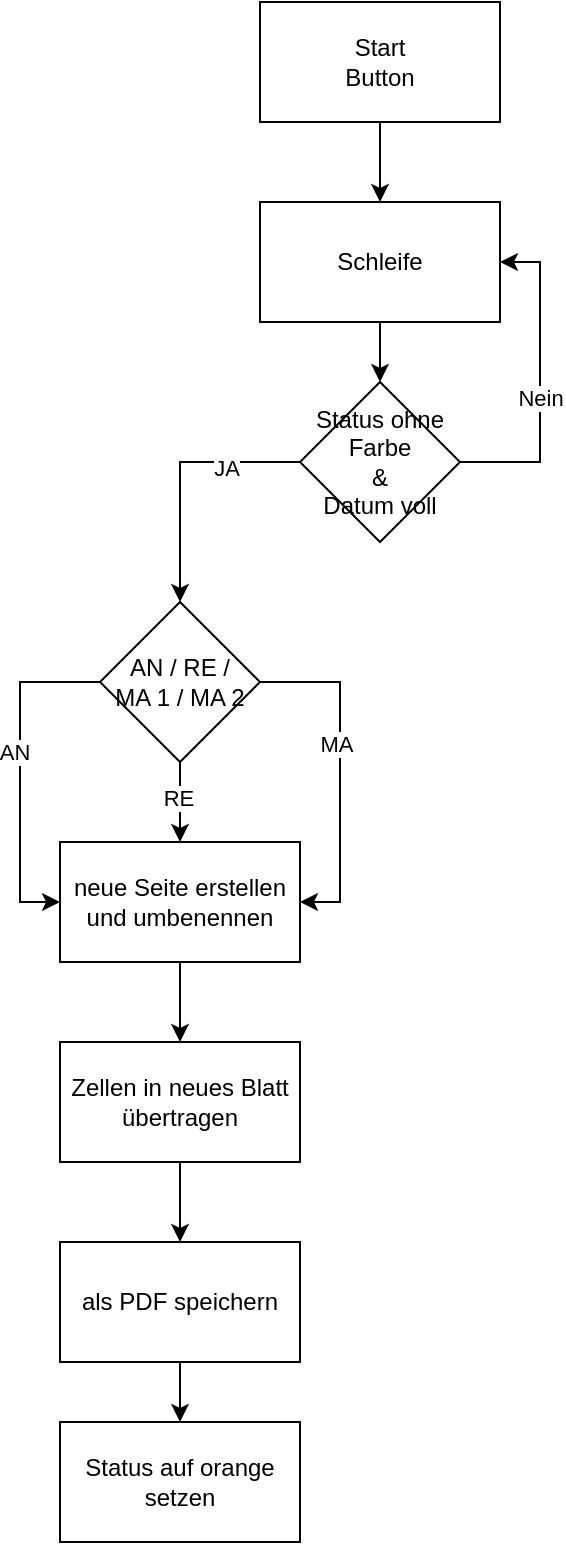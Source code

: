 <mxfile version="24.4.4" type="github">
  <diagram name="Seite-1" id="E7wib-2MsVef_KuFZXy9">
    <mxGraphModel dx="1434" dy="754" grid="1" gridSize="10" guides="1" tooltips="1" connect="1" arrows="1" fold="1" page="1" pageScale="1" pageWidth="827" pageHeight="1169" math="0" shadow="0">
      <root>
        <mxCell id="0" />
        <mxCell id="1" parent="0" />
        <mxCell id="lTR4Wj3IFZbc_k0iF5vJ-8" value="" style="edgeStyle=orthogonalEdgeStyle;rounded=0;orthogonalLoop=1;jettySize=auto;html=1;" edge="1" parent="1" source="lTR4Wj3IFZbc_k0iF5vJ-1" target="lTR4Wj3IFZbc_k0iF5vJ-7">
          <mxGeometry relative="1" as="geometry" />
        </mxCell>
        <mxCell id="lTR4Wj3IFZbc_k0iF5vJ-1" value="&lt;div&gt;Start&lt;/div&gt;&lt;div&gt;Button&lt;br&gt;&lt;/div&gt;" style="rounded=0;whiteSpace=wrap;html=1;" vertex="1" parent="1">
          <mxGeometry x="320" y="20" width="120" height="60" as="geometry" />
        </mxCell>
        <mxCell id="lTR4Wj3IFZbc_k0iF5vJ-10" style="edgeStyle=orthogonalEdgeStyle;rounded=0;orthogonalLoop=1;jettySize=auto;html=1;entryX=1;entryY=0.5;entryDx=0;entryDy=0;" edge="1" parent="1" source="lTR4Wj3IFZbc_k0iF5vJ-4" target="lTR4Wj3IFZbc_k0iF5vJ-7">
          <mxGeometry relative="1" as="geometry">
            <Array as="points">
              <mxPoint x="460" y="250" />
              <mxPoint x="460" y="150" />
            </Array>
          </mxGeometry>
        </mxCell>
        <mxCell id="lTR4Wj3IFZbc_k0iF5vJ-11" value="Nein" style="edgeLabel;html=1;align=center;verticalAlign=middle;resizable=0;points=[];" vertex="1" connectable="0" parent="lTR4Wj3IFZbc_k0iF5vJ-10">
          <mxGeometry x="-0.1" relative="1" as="geometry">
            <mxPoint as="offset" />
          </mxGeometry>
        </mxCell>
        <mxCell id="lTR4Wj3IFZbc_k0iF5vJ-13" value="" style="edgeStyle=orthogonalEdgeStyle;rounded=0;orthogonalLoop=1;jettySize=auto;html=1;entryX=0.5;entryY=0;entryDx=0;entryDy=0;" edge="1" parent="1" source="lTR4Wj3IFZbc_k0iF5vJ-4" target="lTR4Wj3IFZbc_k0iF5vJ-17">
          <mxGeometry relative="1" as="geometry">
            <mxPoint x="320" y="250" as="targetPoint" />
          </mxGeometry>
        </mxCell>
        <mxCell id="lTR4Wj3IFZbc_k0iF5vJ-14" value="JA" style="edgeLabel;html=1;align=center;verticalAlign=middle;resizable=0;points=[];" vertex="1" connectable="0" parent="lTR4Wj3IFZbc_k0iF5vJ-13">
          <mxGeometry x="-0.433" y="3" relative="1" as="geometry">
            <mxPoint as="offset" />
          </mxGeometry>
        </mxCell>
        <mxCell id="lTR4Wj3IFZbc_k0iF5vJ-4" value="&lt;div&gt;Status ohne Farbe&lt;/div&gt;&lt;div&gt;&amp;amp;&lt;/div&gt;&lt;div&gt;Datum voll&lt;br&gt;&lt;/div&gt;" style="rhombus;whiteSpace=wrap;html=1;rounded=0;" vertex="1" parent="1">
          <mxGeometry x="340" y="210" width="80" height="80" as="geometry" />
        </mxCell>
        <mxCell id="lTR4Wj3IFZbc_k0iF5vJ-9" style="edgeStyle=orthogonalEdgeStyle;rounded=0;orthogonalLoop=1;jettySize=auto;html=1;" edge="1" parent="1" source="lTR4Wj3IFZbc_k0iF5vJ-7" target="lTR4Wj3IFZbc_k0iF5vJ-4">
          <mxGeometry relative="1" as="geometry" />
        </mxCell>
        <mxCell id="lTR4Wj3IFZbc_k0iF5vJ-7" value="Schleife" style="whiteSpace=wrap;html=1;rounded=0;" vertex="1" parent="1">
          <mxGeometry x="320" y="120" width="120" height="60" as="geometry" />
        </mxCell>
        <mxCell id="lTR4Wj3IFZbc_k0iF5vJ-16" value="" style="edgeStyle=orthogonalEdgeStyle;rounded=0;orthogonalLoop=1;jettySize=auto;html=1;" edge="1" parent="1" source="lTR4Wj3IFZbc_k0iF5vJ-12" target="lTR4Wj3IFZbc_k0iF5vJ-15">
          <mxGeometry relative="1" as="geometry" />
        </mxCell>
        <mxCell id="lTR4Wj3IFZbc_k0iF5vJ-12" value="&lt;div&gt;neue Seite erstellen&lt;/div&gt;&lt;div&gt;und umbenennen&lt;br&gt;&lt;/div&gt;" style="whiteSpace=wrap;html=1;rounded=0;" vertex="1" parent="1">
          <mxGeometry x="220" y="440" width="120" height="60" as="geometry" />
        </mxCell>
        <mxCell id="lTR4Wj3IFZbc_k0iF5vJ-25" value="" style="edgeStyle=orthogonalEdgeStyle;rounded=0;orthogonalLoop=1;jettySize=auto;html=1;" edge="1" parent="1" source="lTR4Wj3IFZbc_k0iF5vJ-15" target="lTR4Wj3IFZbc_k0iF5vJ-24">
          <mxGeometry relative="1" as="geometry" />
        </mxCell>
        <mxCell id="lTR4Wj3IFZbc_k0iF5vJ-15" value="&lt;div&gt;Zellen in neues Blatt&lt;/div&gt;&lt;div&gt;übertragen&lt;br&gt;&lt;/div&gt;" style="whiteSpace=wrap;html=1;rounded=0;" vertex="1" parent="1">
          <mxGeometry x="220" y="540" width="120" height="60" as="geometry" />
        </mxCell>
        <mxCell id="lTR4Wj3IFZbc_k0iF5vJ-18" style="edgeStyle=orthogonalEdgeStyle;rounded=0;orthogonalLoop=1;jettySize=auto;html=1;entryX=0;entryY=0.5;entryDx=0;entryDy=0;" edge="1" parent="1" source="lTR4Wj3IFZbc_k0iF5vJ-17" target="lTR4Wj3IFZbc_k0iF5vJ-12">
          <mxGeometry relative="1" as="geometry">
            <Array as="points">
              <mxPoint x="200" y="360" />
              <mxPoint x="200" y="470" />
            </Array>
          </mxGeometry>
        </mxCell>
        <mxCell id="lTR4Wj3IFZbc_k0iF5vJ-19" value="AN" style="edgeLabel;html=1;align=center;verticalAlign=middle;resizable=0;points=[];" vertex="1" connectable="0" parent="lTR4Wj3IFZbc_k0iF5vJ-18">
          <mxGeometry x="-0.118" y="-3" relative="1" as="geometry">
            <mxPoint as="offset" />
          </mxGeometry>
        </mxCell>
        <mxCell id="lTR4Wj3IFZbc_k0iF5vJ-20" style="edgeStyle=orthogonalEdgeStyle;rounded=0;orthogonalLoop=1;jettySize=auto;html=1;entryX=1;entryY=0.5;entryDx=0;entryDy=0;" edge="1" parent="1" source="lTR4Wj3IFZbc_k0iF5vJ-17" target="lTR4Wj3IFZbc_k0iF5vJ-12">
          <mxGeometry relative="1" as="geometry">
            <Array as="points">
              <mxPoint x="360" y="360" />
              <mxPoint x="360" y="470" />
            </Array>
          </mxGeometry>
        </mxCell>
        <mxCell id="lTR4Wj3IFZbc_k0iF5vJ-21" value="MA" style="edgeLabel;html=1;align=center;verticalAlign=middle;resizable=0;points=[];" vertex="1" connectable="0" parent="lTR4Wj3IFZbc_k0iF5vJ-20">
          <mxGeometry x="-0.165" y="-2" relative="1" as="geometry">
            <mxPoint as="offset" />
          </mxGeometry>
        </mxCell>
        <mxCell id="lTR4Wj3IFZbc_k0iF5vJ-22" style="edgeStyle=orthogonalEdgeStyle;rounded=0;orthogonalLoop=1;jettySize=auto;html=1;entryX=0.5;entryY=0;entryDx=0;entryDy=0;" edge="1" parent="1" source="lTR4Wj3IFZbc_k0iF5vJ-17" target="lTR4Wj3IFZbc_k0iF5vJ-12">
          <mxGeometry relative="1" as="geometry" />
        </mxCell>
        <mxCell id="lTR4Wj3IFZbc_k0iF5vJ-23" value="RE" style="edgeLabel;html=1;align=center;verticalAlign=middle;resizable=0;points=[];" vertex="1" connectable="0" parent="lTR4Wj3IFZbc_k0iF5vJ-22">
          <mxGeometry x="-0.1" y="-1" relative="1" as="geometry">
            <mxPoint as="offset" />
          </mxGeometry>
        </mxCell>
        <mxCell id="lTR4Wj3IFZbc_k0iF5vJ-17" value="&lt;div&gt;AN / RE /&lt;/div&gt;&lt;div&gt;MA 1 / MA 2&lt;/div&gt;" style="rhombus;whiteSpace=wrap;html=1;" vertex="1" parent="1">
          <mxGeometry x="240" y="320" width="80" height="80" as="geometry" />
        </mxCell>
        <mxCell id="lTR4Wj3IFZbc_k0iF5vJ-27" value="" style="edgeStyle=orthogonalEdgeStyle;rounded=0;orthogonalLoop=1;jettySize=auto;html=1;" edge="1" parent="1" source="lTR4Wj3IFZbc_k0iF5vJ-24" target="lTR4Wj3IFZbc_k0iF5vJ-26">
          <mxGeometry relative="1" as="geometry" />
        </mxCell>
        <mxCell id="lTR4Wj3IFZbc_k0iF5vJ-24" value="als PDF speichern" style="whiteSpace=wrap;html=1;rounded=0;" vertex="1" parent="1">
          <mxGeometry x="220" y="640" width="120" height="60" as="geometry" />
        </mxCell>
        <mxCell id="lTR4Wj3IFZbc_k0iF5vJ-26" value="Status auf orange setzen" style="whiteSpace=wrap;html=1;rounded=0;" vertex="1" parent="1">
          <mxGeometry x="220" y="730" width="120" height="60" as="geometry" />
        </mxCell>
      </root>
    </mxGraphModel>
  </diagram>
</mxfile>
